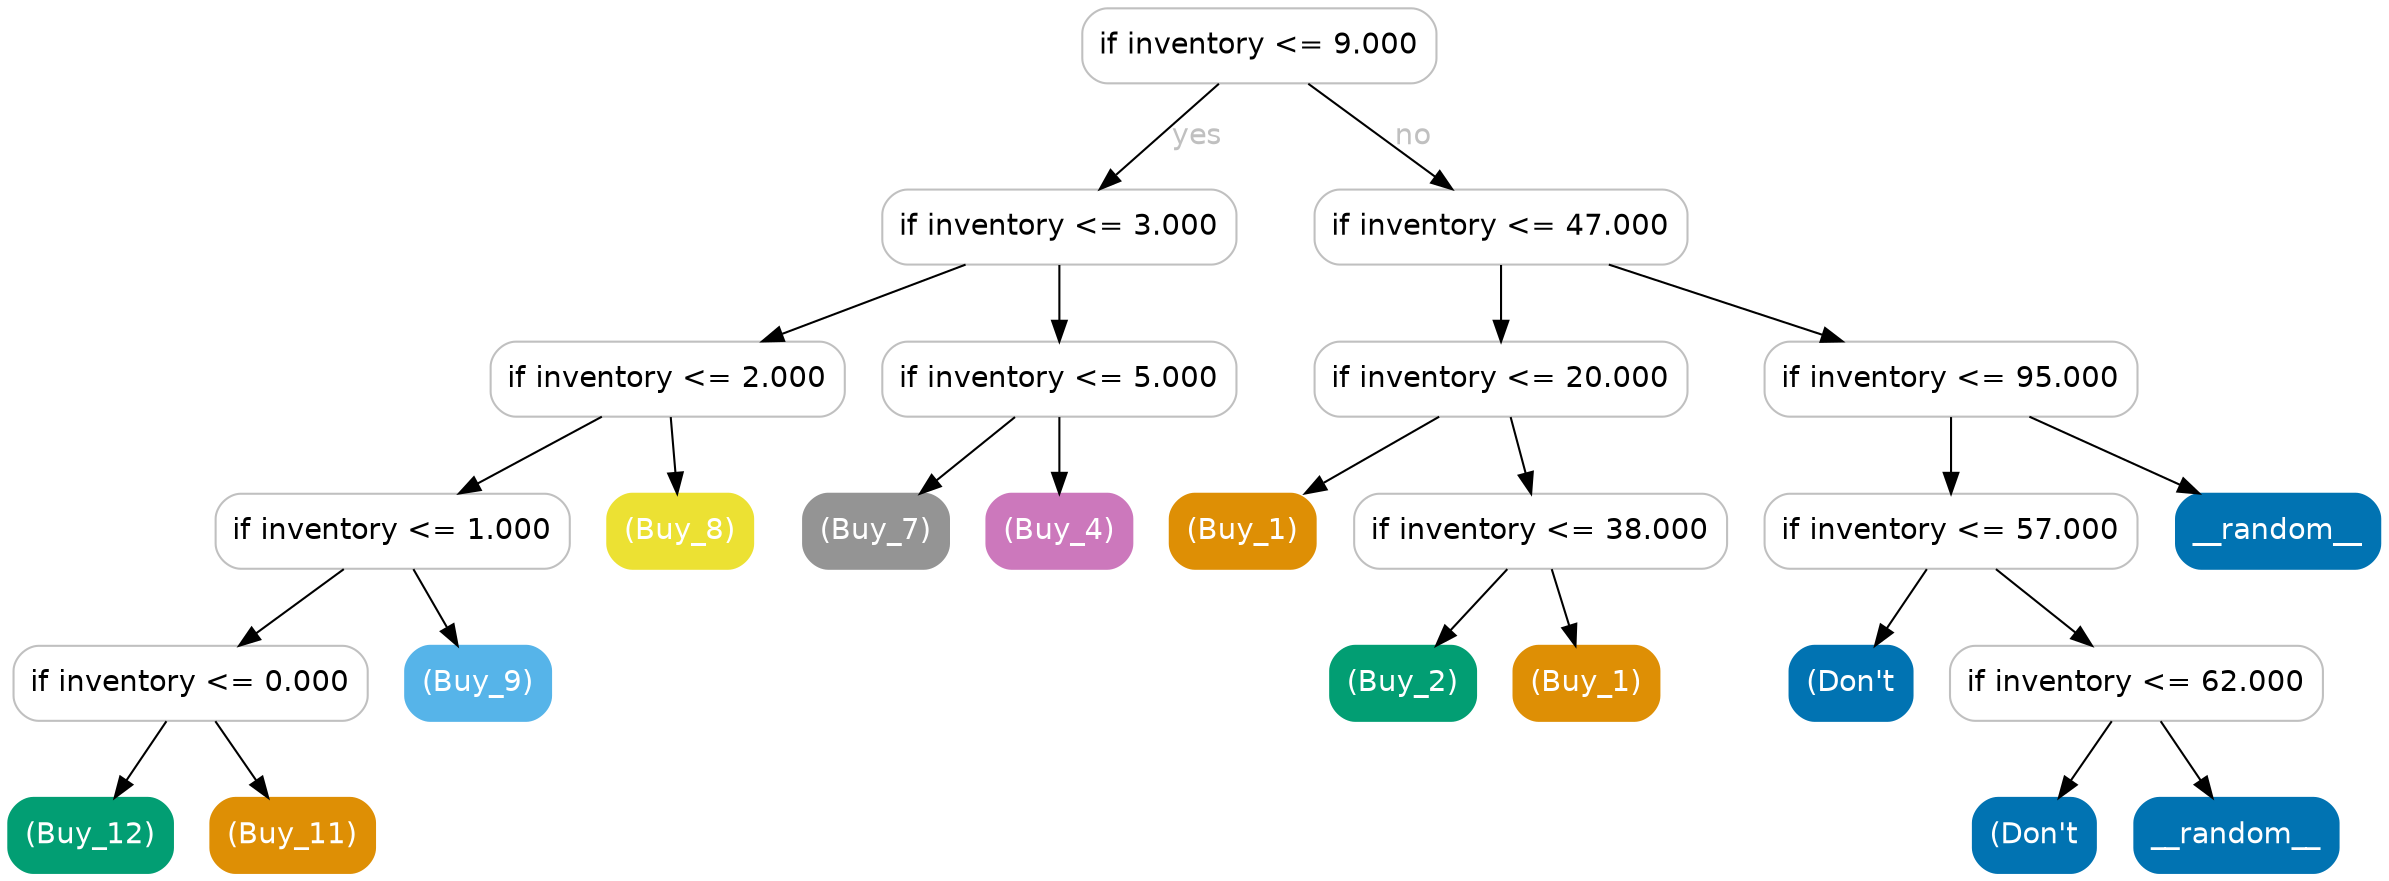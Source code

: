 digraph Tree {
	graph [bb="0,0,1138.5,415"];
	node [color=gray,
		fillcolor=white,
		fontname=helvetica,
		label="\N",
		shape=box,
		style="filled, rounded"
	];
	edge [fontname=helvetica];
	0	[height=0.5,
		label="if inventory <= 9.000",
		pos="600.5,397",
		width=2.3611];
	1	[height=0.5,
		label="if inventory <= 3.000",
		pos="504.5,310",
		width=2.3611];
	0 -> 1	[fontcolor=gray,
		label=yes,
		lp="571,353.5",
		pos="e,523.9,328.18 581.07,378.8 566.89,366.24 547.47,349.05 531.74,335.12"];
	12	[height=0.5,
		label="if inventory <= 47.000",
		pos="716.5,310",
		width=2.4861];
	0 -> 12	[fontcolor=gray,
		label=no,
		lp="674.5,353.5",
		pos="e,693.06,328.18 623.97,378.8 641.51,365.95 665.65,348.26 684.88,334.17"];
	2	[height=0.5,
		label="if inventory <= 2.000",
		pos="316.5,237",
		width=2.3611];
	1 -> 2	[fontcolor=gray,
		pos="e,361.81,255.11 459.47,291.99 433.04,282.01 399.44,269.32 371.46,258.76"];
	9	[height=0.5,
		label="if inventory <= 5.000",
		pos="504.5,237",
		width=2.3611];
	1 -> 9	[fontcolor=gray,
		pos="e,504.5,255.03 504.5,291.81 504.5,283.79 504.5,274.05 504.5,265.07"];
	3	[height=0.5,
		label="if inventory <= 1.000",
		pos="184.5,164",
		width=2.3611];
	2 -> 3	[fontcolor=gray,
		pos="e,216.32,182.11 284.88,218.99 266.97,209.36 244.38,197.21 225.16,186.87"];
	8	[color="#ece133",
		fillcolor="#ece133",
		fontcolor=white,
		height=0.5,
		label="(Buy_8)",
		pos="322.5,164",
		width=0.97222];
	2 -> 8	[fontcolor=gray,
		pos="e,321.06,182.03 317.95,218.81 318.63,210.79 319.45,201.05 320.21,192.07"];
	4	[height=0.5,
		label="if inventory <= 0.000",
		pos="87.5,91",
		width=2.3611];
	3 -> 4	[fontcolor=gray,
		pos="e,110.76,109.03 161.02,145.81 148.39,136.57 132.64,125.04 118.97,115.03"];
	7	[color="#56b4e9",
		fillcolor="#56b4e9",
		fontcolor=white,
		height=0.5,
		label="(Buy_9)",
		pos="225.5,91",
		width=0.97222];
	3 -> 7	[fontcolor=gray,
		pos="e,215.67,109.03 194.42,145.81 199.26,137.44 205.17,127.2 210.54,117.9"];
	5	[color="#029e73",
		fillcolor="#029e73",
		fontcolor=white,
		height=0.5,
		label="(Buy_12)",
		pos="39.5,18",
		width=1.0972];
	4 -> 5	[fontcolor=gray,
		pos="e,51.012,36.029 75.881,72.813 70.103,64.266 63.006,53.769 56.62,44.323"];
	6	[color="#de8f05",
		fillcolor="#de8f05",
		fontcolor=white,
		height=0.5,
		label="(Buy_11)",
		pos="136.5,18",
		width=1.0972];
	4 -> 6	[fontcolor=gray,
		pos="e,124.75,36.029 99.362,72.813 105.26,64.266 112.5,53.769 119.02,44.323"];
	10	[color="#949494",
		fillcolor="#949494",
		fontcolor=white,
		height=0.5,
		label="(Buy_7)",
		pos="416.5,164",
		width=0.97222];
	9 -> 10	[fontcolor=gray,
		pos="e,437.61,182.03 483.2,218.81 471.85,209.66 457.72,198.26 445.4,188.32"];
	11	[color="#cc78bc",
		fillcolor="#cc78bc",
		fontcolor=white,
		height=0.5,
		label="(Buy_4)",
		pos="504.5,164",
		width=0.97222];
	9 -> 11	[fontcolor=gray,
		pos="e,504.5,182.03 504.5,218.81 504.5,210.79 504.5,201.05 504.5,192.07"];
	13	[height=0.5,
		label="if inventory <= 20.000",
		pos="716.5,237",
		width=2.4861];
	12 -> 13	[fontcolor=gray,
		pos="e,716.5,255.03 716.5,291.81 716.5,283.79 716.5,274.05 716.5,265.07"];
	18	[height=0.5,
		label="if inventory <= 95.000",
		pos="932.5,237",
		width=2.4861];
	12 -> 18	[fontcolor=gray,
		pos="e,880.44,255.11 768.24,291.99 799,281.88 838.22,268.99 870.62,258.34"];
	14	[color="#de8f05",
		fillcolor="#de8f05",
		fontcolor=white,
		height=0.5,
		label="(Buy_1)",
		pos="592.5,164",
		width=0.97222];
	13 -> 14	[fontcolor=gray,
		pos="e,622.39,182.11 686.8,218.99 670.2,209.49 649.32,197.54 631.43,187.29"];
	15	[height=0.5,
		label="if inventory <= 38.000",
		pos="735.5,164",
		width=2.4861];
	13 -> 15	[fontcolor=gray,
		pos="e,730.94,182.03 721.1,218.81 723.27,210.7 725.91,200.84 728.33,191.78"];
	16	[color="#029e73",
		fillcolor="#029e73",
		fontcolor=white,
		height=0.5,
		label="(Buy_2)",
		pos="669.5,91",
		width=0.97222];
	15 -> 16	[fontcolor=gray,
		pos="e,685.33,109.03 719.52,145.81 711.34,137 701.22,126.13 692.24,116.46"];
	17	[color="#de8f05",
		fillcolor="#de8f05",
		fontcolor=white,
		height=0.5,
		label="(Buy_1)",
		pos="757.5,91",
		width=0.97222];
	15 -> 17	[fontcolor=gray,
		pos="e,752.22,109.03 740.83,145.81 743.34,137.7 746.4,127.84 749.2,118.78"];
	19	[height=0.5,
		label="if inventory <= 57.000",
		pos="932.5,164",
		width=2.4861];
	18 -> 19	[fontcolor=gray,
		pos="e,932.5,182.03 932.5,218.81 932.5,210.79 932.5,201.05 932.5,192.07"];
	24	[color="#0173b2",
		fillcolor="#0173b2",
		fontcolor=white,
		height=0.5,
		label=__random__,
		pos="1089.5,164",
		width=1.3611];
	18 -> 24	[fontcolor=gray,
		pos="e,1051.7,182.11 970.11,218.99 991.79,209.19 1019.3,196.77 1042.4,186.31"];
	20	[color="#0173b2",
		fillcolor="#0173b2",
		fontcolor=white,
		height=0.5,
		label="(Don't",
		pos="884.5,91",
		width=0.81944];
	19 -> 20	[fontcolor=gray,
		pos="e,896.01,109.03 920.88,145.81 915.1,137.27 908.01,126.77 901.62,117.32"];
	21	[height=0.5,
		label="if inventory <= 62.000",
		pos="1021.5,91",
		width=2.4861];
	19 -> 21	[fontcolor=gray,
		pos="e,1000.2,109.03 954.04,145.81 965.52,136.66 979.81,125.26 992.27,115.32"];
	22	[color="#0173b2",
		fillcolor="#0173b2",
		fontcolor=white,
		height=0.5,
		label="(Don't",
		pos="972.5,18",
		width=0.81944];
	21 -> 22	[fontcolor=gray,
		pos="e,984.25,36.029 1009.6,72.813 1003.7,64.266 996.5,53.769 989.98,44.323"];
	23	[color="#0173b2",
		fillcolor="#0173b2",
		fontcolor=white,
		height=0.5,
		label=__random__,
		pos="1069.5,18",
		width=1.3611];
	21 -> 23	[fontcolor=gray,
		pos="e,1058,36.029 1033.1,72.813 1038.9,64.266 1046,53.769 1052.4,44.323"];
}
